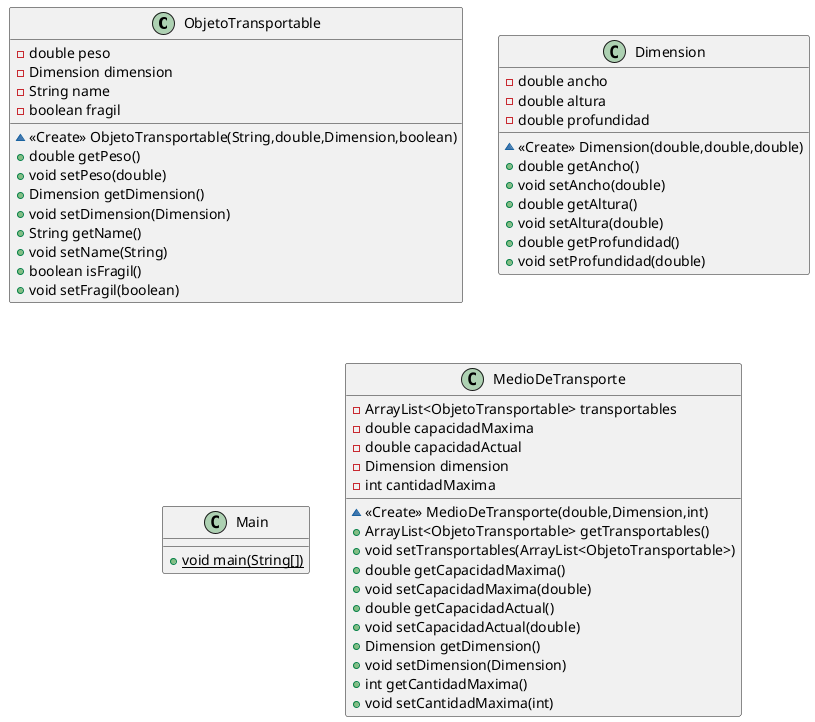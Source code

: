 @startuml
class ObjetoTransportable {
- double peso
- Dimension dimension
- String name
- boolean fragil
~ <<Create>> ObjetoTransportable(String,double,Dimension,boolean)
+ double getPeso()
+ void setPeso(double)
+ Dimension getDimension()
+ void setDimension(Dimension)
+ String getName()
+ void setName(String)
+ boolean isFragil()
+ void setFragil(boolean)
}
class Dimension {
- double ancho
- double altura
- double profundidad
~ <<Create>> Dimension(double,double,double)
+ double getAncho()
+ void setAncho(double)
+ double getAltura()
+ void setAltura(double)
+ double getProfundidad()
+ void setProfundidad(double)
}
class Main {
+ {static} void main(String[])
}
class MedioDeTransporte {
- ArrayList<ObjetoTransportable> transportables
- double capacidadMaxima
- double capacidadActual
- Dimension dimension
- int cantidadMaxima
~ <<Create>> MedioDeTransporte(double,Dimension,int)
+ ArrayList<ObjetoTransportable> getTransportables()
+ void setTransportables(ArrayList<ObjetoTransportable>)
+ double getCapacidadMaxima()
+ void setCapacidadMaxima(double)
+ double getCapacidadActual()
+ void setCapacidadActual(double)
+ Dimension getDimension()
+ void setDimension(Dimension)
+ int getCantidadMaxima()
+ void setCantidadMaxima(int)
}
@enduml